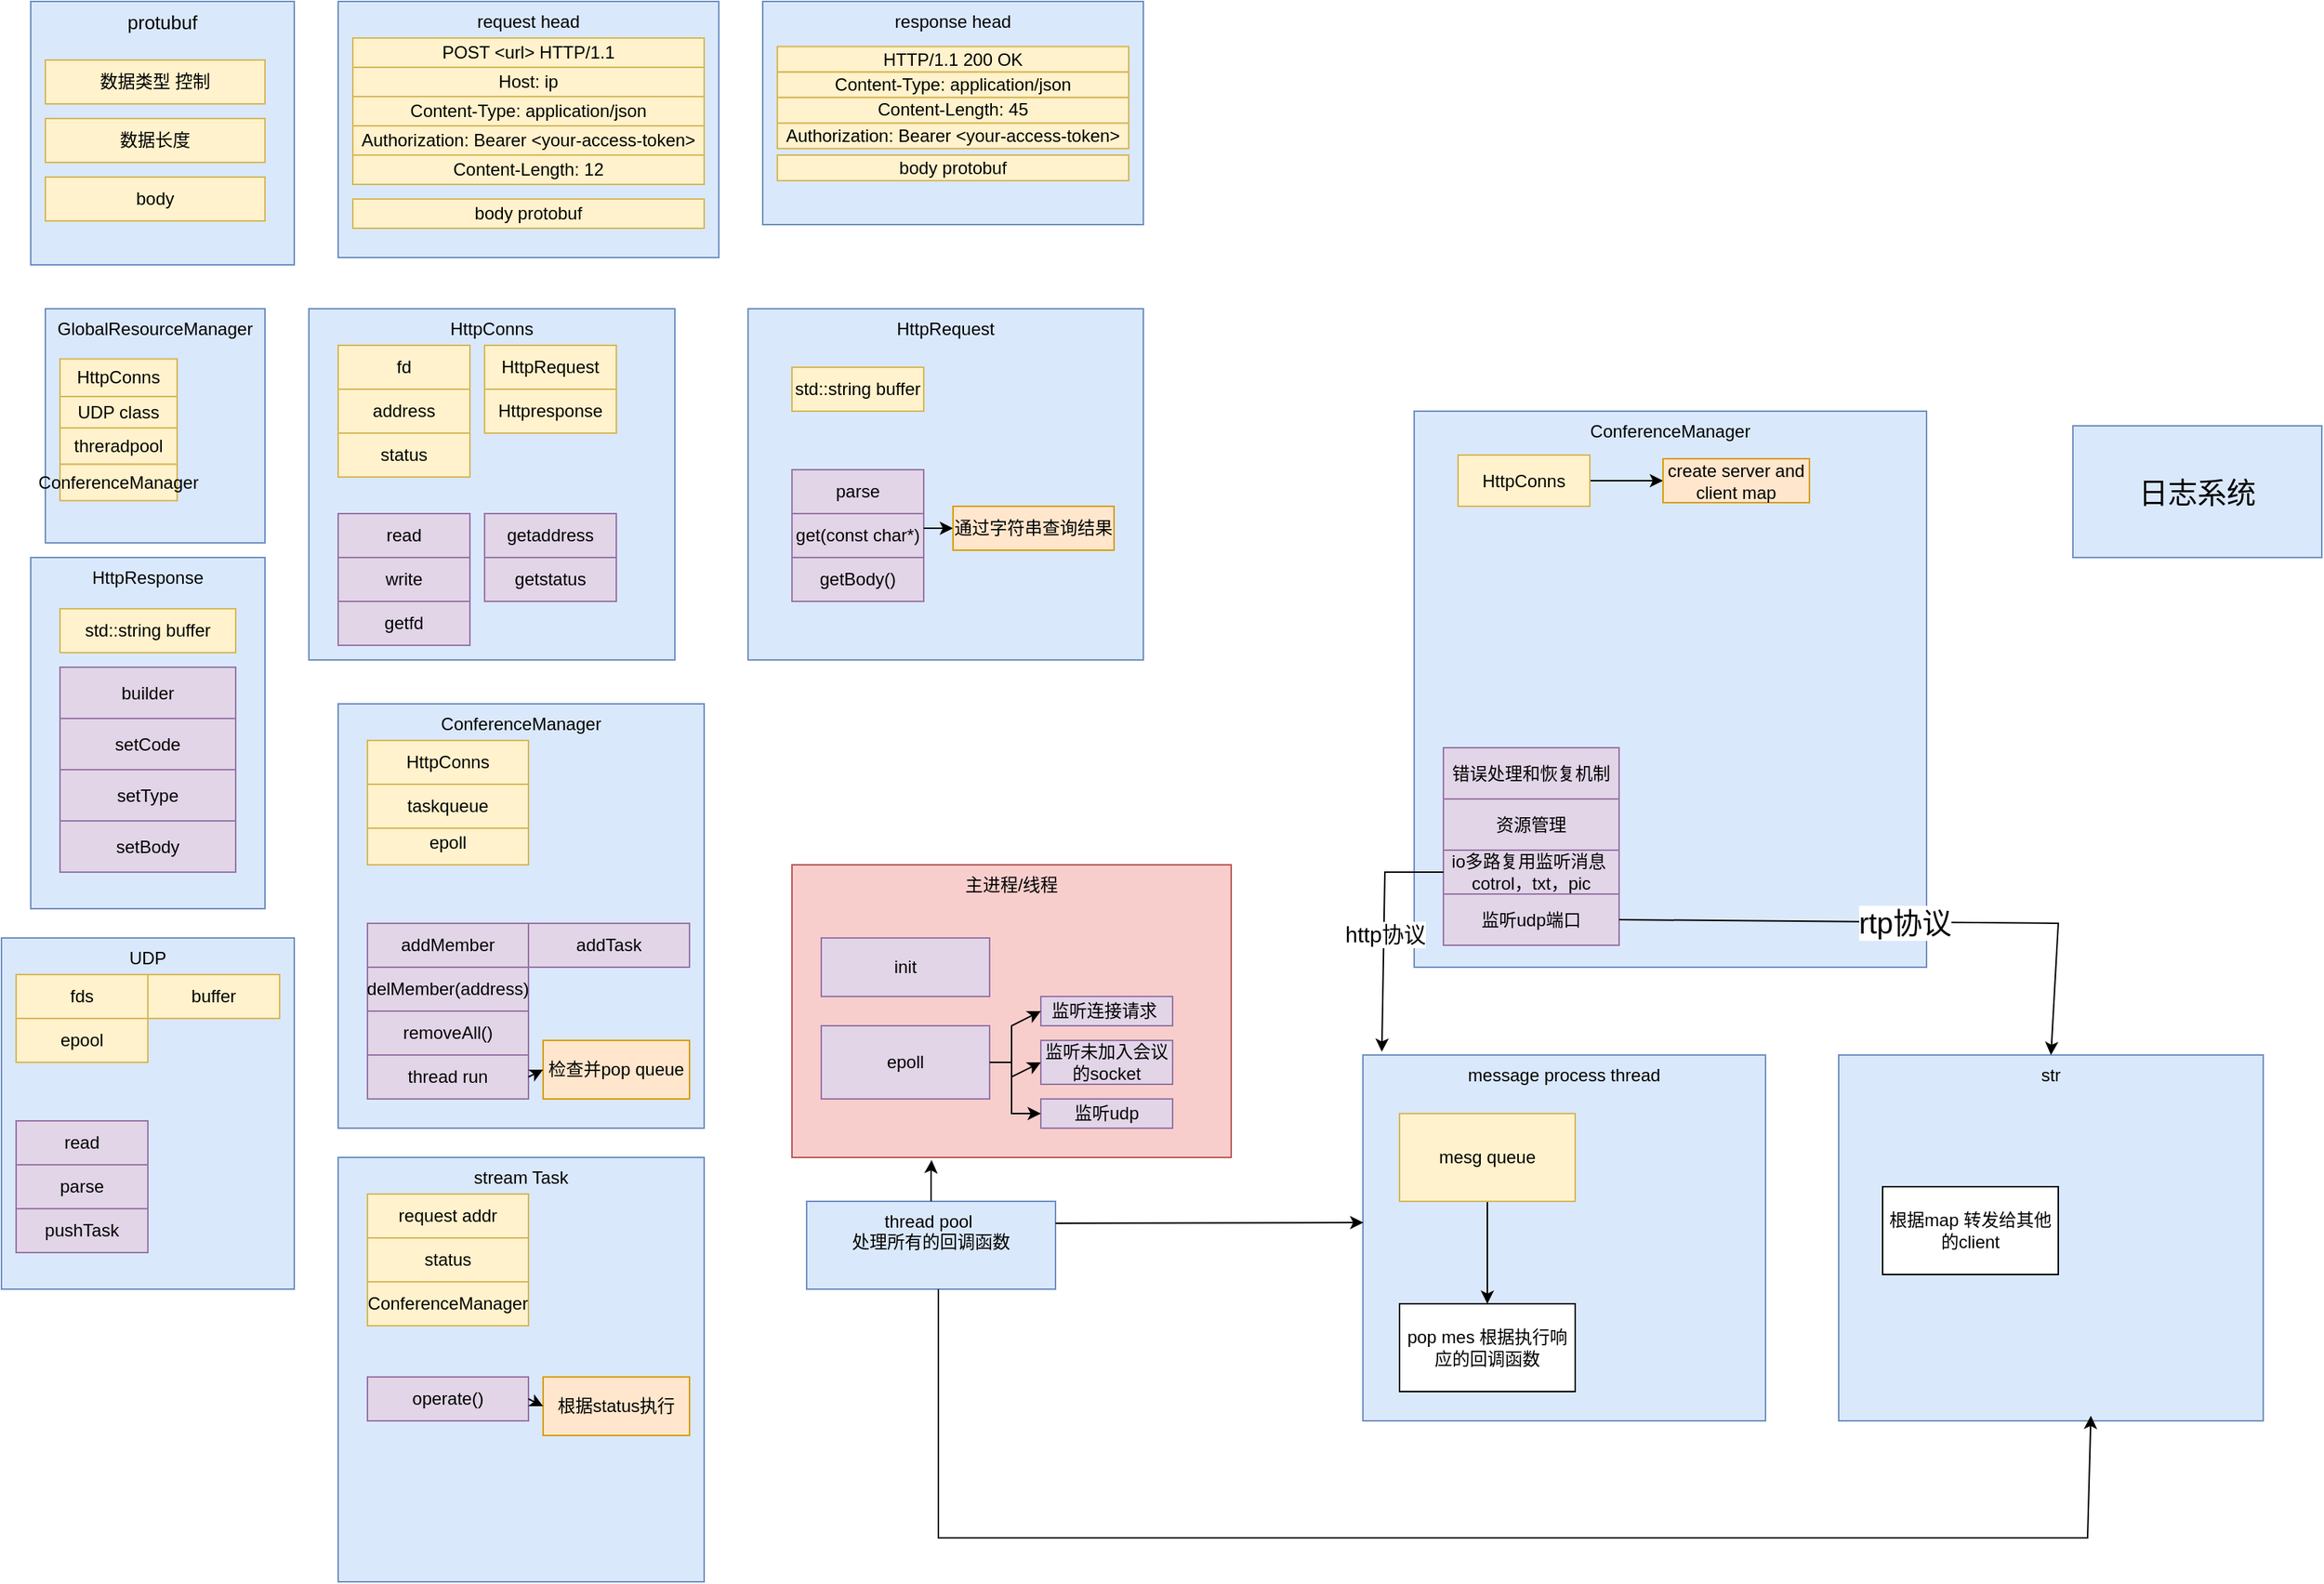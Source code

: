 <mxfile version="24.6.5" type="device">
  <diagram name="第 1 页" id="thDzbIVgB-woKqqd_vT8">
    <mxGraphModel dx="1953" dy="1056" grid="1" gridSize="10" guides="1" tooltips="1" connect="1" arrows="1" fold="1" page="1" pageScale="1" pageWidth="827" pageHeight="1169" math="0" shadow="0">
      <root>
        <mxCell id="0" />
        <mxCell id="1" parent="0" />
        <mxCell id="CQG8MGYg37E7IfHxoDrg-1" value="ConferenceManager" style="rounded=0;whiteSpace=wrap;html=1;fillColor=#dae8fc;strokeColor=#6c8ebf;horizontal=1;verticalAlign=top;" vertex="1" parent="1">
          <mxGeometry x="985" y="330" width="350" height="380" as="geometry" />
        </mxCell>
        <mxCell id="CQG8MGYg37E7IfHxoDrg-8" value="message process thread" style="rounded=0;whiteSpace=wrap;html=1;fillColor=#dae8fc;strokeColor=#6c8ebf;verticalAlign=top;align=center;" vertex="1" parent="1">
          <mxGeometry x="950" y="770" width="275" height="250" as="geometry" />
        </mxCell>
        <mxCell id="CQG8MGYg37E7IfHxoDrg-9" value="pop mes 根据执行响应的回调函数" style="rounded=0;whiteSpace=wrap;html=1;" vertex="1" parent="1">
          <mxGeometry x="975" y="940" width="120" height="60" as="geometry" />
        </mxCell>
        <mxCell id="CQG8MGYg37E7IfHxoDrg-10" value="io多路复用监听消息&lt;span style=&quot;background-color: initial;&quot;&gt;&amp;nbsp;&lt;/span&gt;&lt;div&gt;cotrol，txt，pic&lt;/div&gt;" style="rounded=0;whiteSpace=wrap;html=1;fillColor=#e1d5e7;strokeColor=#9673a6;" vertex="1" parent="1">
          <mxGeometry x="1005" y="630" width="120" height="30" as="geometry" />
        </mxCell>
        <mxCell id="CQG8MGYg37E7IfHxoDrg-11" value="" style="edgeStyle=orthogonalEdgeStyle;rounded=0;orthogonalLoop=1;jettySize=auto;html=1;" edge="1" parent="1" source="CQG8MGYg37E7IfHxoDrg-12" target="CQG8MGYg37E7IfHxoDrg-9">
          <mxGeometry relative="1" as="geometry" />
        </mxCell>
        <mxCell id="CQG8MGYg37E7IfHxoDrg-12" value="mesg queue" style="rounded=0;whiteSpace=wrap;html=1;fillColor=#fff2cc;strokeColor=#d6b656;" vertex="1" parent="1">
          <mxGeometry x="975" y="810" width="120" height="60" as="geometry" />
        </mxCell>
        <mxCell id="CQG8MGYg37E7IfHxoDrg-13" value="thread pool&amp;nbsp;&lt;div&gt;处理所有的回调函数&lt;/div&gt;" style="rounded=0;whiteSpace=wrap;html=1;fillColor=#dae8fc;strokeColor=#6c8ebf;align=center;verticalAlign=top;" vertex="1" parent="1">
          <mxGeometry x="570" y="870" width="170" height="60" as="geometry" />
        </mxCell>
        <mxCell id="CQG8MGYg37E7IfHxoDrg-17" style="edgeStyle=orthogonalEdgeStyle;rounded=0;orthogonalLoop=1;jettySize=auto;html=1;" edge="1" parent="1" source="CQG8MGYg37E7IfHxoDrg-18" target="CQG8MGYg37E7IfHxoDrg-23">
          <mxGeometry relative="1" as="geometry" />
        </mxCell>
        <mxCell id="CQG8MGYg37E7IfHxoDrg-18" value="HttpConns" style="rounded=0;whiteSpace=wrap;html=1;fillColor=#fff2cc;strokeColor=#d6b656;" vertex="1" parent="1">
          <mxGeometry x="1015" y="360" width="90" height="35" as="geometry" />
        </mxCell>
        <mxCell id="CQG8MGYg37E7IfHxoDrg-21" value="str" style="rounded=0;whiteSpace=wrap;html=1;fillColor=#dae8fc;strokeColor=#6c8ebf;verticalAlign=top;" vertex="1" parent="1">
          <mxGeometry x="1275" y="770" width="290" height="250" as="geometry" />
        </mxCell>
        <mxCell id="CQG8MGYg37E7IfHxoDrg-22" value="监听udp端口" style="rounded=0;whiteSpace=wrap;html=1;fillColor=#e1d5e7;strokeColor=#9673a6;" vertex="1" parent="1">
          <mxGeometry x="1005" y="660" width="120" height="35" as="geometry" />
        </mxCell>
        <mxCell id="CQG8MGYg37E7IfHxoDrg-23" value="create server and client map" style="rounded=0;whiteSpace=wrap;html=1;fillColor=#ffe6cc;strokeColor=#d79b00;" vertex="1" parent="1">
          <mxGeometry x="1155" y="362.5" width="100" height="30" as="geometry" />
        </mxCell>
        <mxCell id="CQG8MGYg37E7IfHxoDrg-25" value="" style="endArrow=classic;html=1;rounded=0;exitX=1;exitY=0.25;exitDx=0;exitDy=0;entryX=0.001;entryY=0.458;entryDx=0;entryDy=0;entryPerimeter=0;" edge="1" parent="1" source="CQG8MGYg37E7IfHxoDrg-13" target="CQG8MGYg37E7IfHxoDrg-8">
          <mxGeometry width="50" height="50" relative="1" as="geometry">
            <mxPoint x="380" y="920" as="sourcePoint" />
            <mxPoint x="430" y="870" as="targetPoint" />
          </mxGeometry>
        </mxCell>
        <mxCell id="CQG8MGYg37E7IfHxoDrg-26" value="" style="endArrow=classic;html=1;rounded=0;entryX=0.594;entryY=0.986;entryDx=0;entryDy=0;entryPerimeter=0;" edge="1" parent="1" target="CQG8MGYg37E7IfHxoDrg-21">
          <mxGeometry width="50" height="50" relative="1" as="geometry">
            <mxPoint x="660" y="930" as="sourcePoint" />
            <mxPoint x="1800.0" y="1010" as="targetPoint" />
            <Array as="points">
              <mxPoint x="660" y="1100" />
              <mxPoint x="1445" y="1100" />
            </Array>
          </mxGeometry>
        </mxCell>
        <mxCell id="CQG8MGYg37E7IfHxoDrg-27" value="根据map 转发给其他的client" style="rounded=0;whiteSpace=wrap;html=1;" vertex="1" parent="1">
          <mxGeometry x="1305" y="860" width="120" height="60" as="geometry" />
        </mxCell>
        <mxCell id="CQG8MGYg37E7IfHxoDrg-28" value="" style="endArrow=classic;html=1;rounded=0;entryX=0.5;entryY=0;entryDx=0;entryDy=0;exitX=1;exitY=0.5;exitDx=0;exitDy=0;" edge="1" parent="1" source="CQG8MGYg37E7IfHxoDrg-22" target="CQG8MGYg37E7IfHxoDrg-21">
          <mxGeometry relative="1" as="geometry">
            <mxPoint x="1145" y="630" as="sourcePoint" />
            <mxPoint x="1245" y="630" as="targetPoint" />
            <Array as="points">
              <mxPoint x="1425" y="680" />
            </Array>
          </mxGeometry>
        </mxCell>
        <mxCell id="CQG8MGYg37E7IfHxoDrg-29" value="&lt;font style=&quot;font-size: 20px;&quot;&gt;rtp协议&lt;/font&gt;" style="edgeLabel;resizable=0;html=1;;align=center;verticalAlign=middle;" connectable="0" vertex="1" parent="CQG8MGYg37E7IfHxoDrg-28">
          <mxGeometry relative="1" as="geometry" />
        </mxCell>
        <mxCell id="CQG8MGYg37E7IfHxoDrg-30" value="" style="endArrow=classic;html=1;rounded=0;exitX=0;exitY=0.5;exitDx=0;exitDy=0;entryX=0.047;entryY=-0.009;entryDx=0;entryDy=0;entryPerimeter=0;" edge="1" parent="1" source="CQG8MGYg37E7IfHxoDrg-10" target="CQG8MGYg37E7IfHxoDrg-8">
          <mxGeometry relative="1" as="geometry">
            <mxPoint x="905" y="650" as="sourcePoint" />
            <mxPoint x="1005" y="650" as="targetPoint" />
            <Array as="points">
              <mxPoint x="965" y="645" />
            </Array>
          </mxGeometry>
        </mxCell>
        <mxCell id="CQG8MGYg37E7IfHxoDrg-31" value="&lt;font style=&quot;font-size: 15px;&quot;&gt;http协议&lt;/font&gt;" style="edgeLabel;resizable=0;html=1;;align=center;verticalAlign=middle;" connectable="0" vertex="1" parent="CQG8MGYg37E7IfHxoDrg-30">
          <mxGeometry relative="1" as="geometry" />
        </mxCell>
        <mxCell id="CQG8MGYg37E7IfHxoDrg-32" value="资源管理" style="rounded=0;whiteSpace=wrap;html=1;fillColor=#e1d5e7;strokeColor=#9673a6;" vertex="1" parent="1">
          <mxGeometry x="1005" y="595" width="120" height="35" as="geometry" />
        </mxCell>
        <mxCell id="CQG8MGYg37E7IfHxoDrg-33" value="错误处理和恢复机制" style="rounded=0;whiteSpace=wrap;html=1;fillColor=#e1d5e7;strokeColor=#9673a6;verticalAlign=middle;" vertex="1" parent="1">
          <mxGeometry x="1005" y="560" width="120" height="35" as="geometry" />
        </mxCell>
        <mxCell id="CQG8MGYg37E7IfHxoDrg-34" value="&lt;font style=&quot;font-size: 20px;&quot;&gt;日志系统&lt;/font&gt;" style="rounded=0;whiteSpace=wrap;html=1;fillColor=#dae8fc;strokeColor=#6c8ebf;" vertex="1" parent="1">
          <mxGeometry x="1435" y="340" width="170" height="90" as="geometry" />
        </mxCell>
        <mxCell id="CQG8MGYg37E7IfHxoDrg-35" value="&lt;font style=&quot;font-size: 13px;&quot;&gt;protubuf&lt;/font&gt;" style="rounded=0;whiteSpace=wrap;html=1;align=center;verticalAlign=top;fillColor=#dae8fc;strokeColor=#6c8ebf;" vertex="1" parent="1">
          <mxGeometry x="40" y="50" width="180" height="180" as="geometry" />
        </mxCell>
        <mxCell id="CQG8MGYg37E7IfHxoDrg-36" value="数据长度" style="rounded=0;whiteSpace=wrap;html=1;fillColor=#fff2cc;strokeColor=#d6b656;" vertex="1" parent="1">
          <mxGeometry x="50" y="130" width="150" height="30" as="geometry" />
        </mxCell>
        <mxCell id="CQG8MGYg37E7IfHxoDrg-37" value="数据类型 控制" style="rounded=0;whiteSpace=wrap;html=1;fillColor=#fff2cc;strokeColor=#d6b656;" vertex="1" parent="1">
          <mxGeometry x="50" y="90" width="150" height="30" as="geometry" />
        </mxCell>
        <mxCell id="CQG8MGYg37E7IfHxoDrg-38" value="body" style="rounded=0;whiteSpace=wrap;html=1;fillColor=#fff2cc;strokeColor=#d6b656;" vertex="1" parent="1">
          <mxGeometry x="50" y="170" width="150" height="30" as="geometry" />
        </mxCell>
        <mxCell id="CQG8MGYg37E7IfHxoDrg-50" value="" style="group" vertex="1" connectable="0" parent="1">
          <mxGeometry x="250" y="50" width="260" height="175" as="geometry" />
        </mxCell>
        <mxCell id="CQG8MGYg37E7IfHxoDrg-40" value="request head" style="rounded=0;whiteSpace=wrap;html=1;verticalAlign=top;fillColor=#dae8fc;strokeColor=#6c8ebf;" vertex="1" parent="CQG8MGYg37E7IfHxoDrg-50">
          <mxGeometry width="260" height="175" as="geometry" />
        </mxCell>
        <mxCell id="CQG8MGYg37E7IfHxoDrg-44" value="POST &amp;lt;url&amp;gt; HTTP/1.1" style="rounded=0;whiteSpace=wrap;html=1;fillColor=#fff2cc;strokeColor=#d6b656;" vertex="1" parent="CQG8MGYg37E7IfHxoDrg-50">
          <mxGeometry x="10" y="25" width="240" height="20" as="geometry" />
        </mxCell>
        <mxCell id="CQG8MGYg37E7IfHxoDrg-45" value="Host: ip" style="rounded=0;whiteSpace=wrap;html=1;fillColor=#fff2cc;strokeColor=#d6b656;" vertex="1" parent="CQG8MGYg37E7IfHxoDrg-50">
          <mxGeometry x="10" y="45" width="240" height="20" as="geometry" />
        </mxCell>
        <mxCell id="CQG8MGYg37E7IfHxoDrg-46" value="Content-Type: application/json" style="rounded=0;whiteSpace=wrap;html=1;fillColor=#fff2cc;strokeColor=#d6b656;" vertex="1" parent="CQG8MGYg37E7IfHxoDrg-50">
          <mxGeometry x="10" y="65" width="240" height="20" as="geometry" />
        </mxCell>
        <mxCell id="CQG8MGYg37E7IfHxoDrg-47" value="Authorization: Bearer &amp;lt;your-access-token&amp;gt;" style="rounded=0;whiteSpace=wrap;html=1;fillColor=#fff2cc;strokeColor=#d6b656;" vertex="1" parent="CQG8MGYg37E7IfHxoDrg-50">
          <mxGeometry x="10" y="85" width="240" height="20" as="geometry" />
        </mxCell>
        <mxCell id="CQG8MGYg37E7IfHxoDrg-48" value="Content-Length: 12" style="rounded=0;whiteSpace=wrap;html=1;fillColor=#fff2cc;strokeColor=#d6b656;" vertex="1" parent="CQG8MGYg37E7IfHxoDrg-50">
          <mxGeometry x="10" y="105" width="240" height="20" as="geometry" />
        </mxCell>
        <mxCell id="CQG8MGYg37E7IfHxoDrg-49" value="body protobuf" style="rounded=0;whiteSpace=wrap;html=1;fillColor=#fff2cc;strokeColor=#d6b656;" vertex="1" parent="CQG8MGYg37E7IfHxoDrg-50">
          <mxGeometry x="10" y="135" width="240" height="20" as="geometry" />
        </mxCell>
        <mxCell id="CQG8MGYg37E7IfHxoDrg-61" value="" style="group" vertex="1" connectable="0" parent="1">
          <mxGeometry x="540" y="50" width="260" height="152.5" as="geometry" />
        </mxCell>
        <mxCell id="CQG8MGYg37E7IfHxoDrg-52" value="response head" style="rounded=0;whiteSpace=wrap;html=1;verticalAlign=top;fillColor=#dae8fc;strokeColor=#6c8ebf;movable=1;resizable=1;rotatable=1;deletable=1;editable=1;locked=0;connectable=1;container=0;" vertex="1" parent="CQG8MGYg37E7IfHxoDrg-61">
          <mxGeometry width="260" height="152.5" as="geometry" />
        </mxCell>
        <mxCell id="CQG8MGYg37E7IfHxoDrg-53" value="HTTP/1.1 200 OK" style="rounded=0;whiteSpace=wrap;html=1;fillColor=#fff2cc;strokeColor=#d6b656;movable=1;resizable=1;rotatable=1;deletable=1;editable=1;locked=0;connectable=1;container=0;" vertex="1" parent="CQG8MGYg37E7IfHxoDrg-61">
          <mxGeometry x="10" y="30.821" width="240" height="17.429" as="geometry" />
        </mxCell>
        <mxCell id="CQG8MGYg37E7IfHxoDrg-56" value="Authorization: Bearer &amp;lt;your-access-token&amp;gt;" style="rounded=0;whiteSpace=wrap;html=1;fillColor=#fff2cc;strokeColor=#d6b656;movable=1;resizable=1;rotatable=1;deletable=1;editable=1;locked=0;connectable=1;container=0;" vertex="1" parent="CQG8MGYg37E7IfHxoDrg-61">
          <mxGeometry x="10" y="83.107" width="240" height="17.429" as="geometry" />
        </mxCell>
        <mxCell id="CQG8MGYg37E7IfHxoDrg-54" value="Content-Type: application/json" style="rounded=0;whiteSpace=wrap;html=1;fillColor=#fff2cc;strokeColor=#d6b656;movable=1;resizable=1;rotatable=1;deletable=1;editable=1;locked=0;connectable=1;container=0;" vertex="1" parent="CQG8MGYg37E7IfHxoDrg-61">
          <mxGeometry x="10" y="48.25" width="240" height="17.429" as="geometry" />
        </mxCell>
        <mxCell id="CQG8MGYg37E7IfHxoDrg-55" value="Content-Length: 45" style="rounded=0;whiteSpace=wrap;html=1;fillColor=#fff2cc;strokeColor=#d6b656;movable=1;resizable=1;rotatable=1;deletable=1;editable=1;locked=0;connectable=1;container=0;" vertex="1" parent="CQG8MGYg37E7IfHxoDrg-61">
          <mxGeometry x="10" y="65.679" width="240" height="17.429" as="geometry" />
        </mxCell>
        <mxCell id="CQG8MGYg37E7IfHxoDrg-58" value="body protobuf" style="rounded=0;whiteSpace=wrap;html=1;fillColor=#fff2cc;strokeColor=#d6b656;movable=1;resizable=1;rotatable=1;deletable=1;editable=1;locked=0;connectable=1;container=0;" vertex="1" parent="CQG8MGYg37E7IfHxoDrg-61">
          <mxGeometry x="10" y="105.003" width="240" height="17.429" as="geometry" />
        </mxCell>
        <mxCell id="CQG8MGYg37E7IfHxoDrg-65" style="edgeStyle=orthogonalEdgeStyle;rounded=0;orthogonalLoop=1;jettySize=auto;html=1;entryX=0.318;entryY=1.009;entryDx=0;entryDy=0;entryPerimeter=0;" edge="1" parent="1" source="CQG8MGYg37E7IfHxoDrg-13" target="CQG8MGYg37E7IfHxoDrg-2">
          <mxGeometry relative="1" as="geometry" />
        </mxCell>
        <mxCell id="CQG8MGYg37E7IfHxoDrg-76" value="" style="group;fillColor=#d5e8d4;strokeColor=#82b366;" vertex="1" connectable="0" parent="1">
          <mxGeometry x="560" y="640" width="300" height="200" as="geometry" />
        </mxCell>
        <mxCell id="CQG8MGYg37E7IfHxoDrg-2" value="主进程/线程" style="rounded=0;whiteSpace=wrap;html=1;fillColor=#f8cecc;strokeColor=#b85450;horizontal=1;verticalAlign=top;" vertex="1" parent="CQG8MGYg37E7IfHxoDrg-76">
          <mxGeometry width="300" height="200" as="geometry" />
        </mxCell>
        <mxCell id="CQG8MGYg37E7IfHxoDrg-3" value="监听连接请求&amp;nbsp;" style="rounded=0;whiteSpace=wrap;html=1;fillColor=#e1d5e7;strokeColor=#9673a6;" vertex="1" parent="CQG8MGYg37E7IfHxoDrg-76">
          <mxGeometry x="170" y="90" width="90" height="20" as="geometry" />
        </mxCell>
        <mxCell id="CQG8MGYg37E7IfHxoDrg-4" value="监听未加入会议的socket" style="rounded=0;whiteSpace=wrap;html=1;fillColor=#e1d5e7;strokeColor=#9673a6;" vertex="1" parent="CQG8MGYg37E7IfHxoDrg-76">
          <mxGeometry x="170" y="120" width="90" height="30" as="geometry" />
        </mxCell>
        <mxCell id="CQG8MGYg37E7IfHxoDrg-62" value="epoll" style="rounded=0;whiteSpace=wrap;html=1;fillColor=#e1d5e7;strokeColor=#9673a6;" vertex="1" parent="CQG8MGYg37E7IfHxoDrg-76">
          <mxGeometry x="20" y="110" width="115" height="50" as="geometry" />
        </mxCell>
        <mxCell id="CQG8MGYg37E7IfHxoDrg-64" value="init" style="rounded=0;whiteSpace=wrap;html=1;fillColor=#e1d5e7;strokeColor=#9673a6;" vertex="1" parent="CQG8MGYg37E7IfHxoDrg-76">
          <mxGeometry x="20" y="50" width="115" height="40" as="geometry" />
        </mxCell>
        <mxCell id="CQG8MGYg37E7IfHxoDrg-69" value="" style="endArrow=classic;html=1;rounded=0;exitX=1;exitY=0.5;exitDx=0;exitDy=0;entryX=0;entryY=0.5;entryDx=0;entryDy=0;" edge="1" parent="CQG8MGYg37E7IfHxoDrg-76" source="CQG8MGYg37E7IfHxoDrg-62" target="CQG8MGYg37E7IfHxoDrg-3">
          <mxGeometry width="50" height="50" relative="1" as="geometry">
            <mxPoint x="170" y="170" as="sourcePoint" />
            <mxPoint x="220" y="120" as="targetPoint" />
            <Array as="points">
              <mxPoint x="150" y="135" />
              <mxPoint x="150" y="110" />
            </Array>
          </mxGeometry>
        </mxCell>
        <mxCell id="CQG8MGYg37E7IfHxoDrg-70" value="" style="endArrow=classic;html=1;rounded=0;exitX=1;exitY=0.5;exitDx=0;exitDy=0;entryX=0;entryY=0.5;entryDx=0;entryDy=0;" edge="1" parent="CQG8MGYg37E7IfHxoDrg-76" source="CQG8MGYg37E7IfHxoDrg-62" target="CQG8MGYg37E7IfHxoDrg-4">
          <mxGeometry width="50" height="50" relative="1" as="geometry">
            <mxPoint x="120" y="210" as="sourcePoint" />
            <mxPoint x="170" y="160" as="targetPoint" />
            <Array as="points">
              <mxPoint x="150" y="135" />
              <mxPoint x="150" y="145" />
            </Array>
          </mxGeometry>
        </mxCell>
        <mxCell id="CQG8MGYg37E7IfHxoDrg-172" value="监听udp" style="rounded=0;whiteSpace=wrap;html=1;fillColor=#e1d5e7;strokeColor=#9673a6;" vertex="1" parent="CQG8MGYg37E7IfHxoDrg-76">
          <mxGeometry x="170" y="160" width="90" height="20" as="geometry" />
        </mxCell>
        <mxCell id="CQG8MGYg37E7IfHxoDrg-173" value="" style="endArrow=classic;html=1;rounded=0;exitX=1;exitY=0.5;exitDx=0;exitDy=0;" edge="1" parent="CQG8MGYg37E7IfHxoDrg-76" source="CQG8MGYg37E7IfHxoDrg-62">
          <mxGeometry width="50" height="50" relative="1" as="geometry">
            <mxPoint x="120" y="220" as="sourcePoint" />
            <mxPoint x="170" y="170" as="targetPoint" />
            <Array as="points">
              <mxPoint x="150" y="135" />
              <mxPoint x="150" y="170" />
            </Array>
          </mxGeometry>
        </mxCell>
        <mxCell id="CQG8MGYg37E7IfHxoDrg-94" value="" style="group" vertex="1" connectable="0" parent="1">
          <mxGeometry x="230" y="260" width="250" height="240" as="geometry" />
        </mxCell>
        <mxCell id="CQG8MGYg37E7IfHxoDrg-80" value="HttpConns" style="rounded=0;whiteSpace=wrap;html=1;verticalAlign=top;fillColor=#dae8fc;strokeColor=#6c8ebf;" vertex="1" parent="CQG8MGYg37E7IfHxoDrg-94">
          <mxGeometry width="250" height="240" as="geometry" />
        </mxCell>
        <mxCell id="CQG8MGYg37E7IfHxoDrg-81" value="fd" style="rounded=0;whiteSpace=wrap;html=1;fillColor=#fff2cc;strokeColor=#d6b656;" vertex="1" parent="CQG8MGYg37E7IfHxoDrg-94">
          <mxGeometry x="20" y="25" width="90" height="30" as="geometry" />
        </mxCell>
        <mxCell id="CQG8MGYg37E7IfHxoDrg-82" value="address" style="rounded=0;whiteSpace=wrap;html=1;fillColor=#fff2cc;strokeColor=#d6b656;" vertex="1" parent="CQG8MGYg37E7IfHxoDrg-94">
          <mxGeometry x="20" y="55" width="90" height="30" as="geometry" />
        </mxCell>
        <mxCell id="CQG8MGYg37E7IfHxoDrg-85" value="status" style="rounded=0;whiteSpace=wrap;html=1;fillColor=#fff2cc;strokeColor=#d6b656;" vertex="1" parent="CQG8MGYg37E7IfHxoDrg-94">
          <mxGeometry x="20" y="85" width="90" height="30" as="geometry" />
        </mxCell>
        <mxCell id="CQG8MGYg37E7IfHxoDrg-86" value="read" style="rounded=0;whiteSpace=wrap;html=1;fillColor=#e1d5e7;strokeColor=#9673a6;" vertex="1" parent="CQG8MGYg37E7IfHxoDrg-94">
          <mxGeometry x="20" y="140" width="90" height="30" as="geometry" />
        </mxCell>
        <mxCell id="CQG8MGYg37E7IfHxoDrg-87" value="write" style="rounded=0;whiteSpace=wrap;html=1;fillColor=#e1d5e7;strokeColor=#9673a6;" vertex="1" parent="CQG8MGYg37E7IfHxoDrg-94">
          <mxGeometry x="20" y="170" width="90" height="30" as="geometry" />
        </mxCell>
        <mxCell id="CQG8MGYg37E7IfHxoDrg-88" value="Httpresponse" style="rounded=0;whiteSpace=wrap;html=1;fillColor=#fff2cc;strokeColor=#d6b656;" vertex="1" parent="CQG8MGYg37E7IfHxoDrg-94">
          <mxGeometry x="120" y="55" width="90" height="30" as="geometry" />
        </mxCell>
        <mxCell id="CQG8MGYg37E7IfHxoDrg-90" value="HttpRequest" style="rounded=0;whiteSpace=wrap;html=1;fillColor=#fff2cc;strokeColor=#d6b656;" vertex="1" parent="CQG8MGYg37E7IfHxoDrg-94">
          <mxGeometry x="120" y="25" width="90" height="30" as="geometry" />
        </mxCell>
        <mxCell id="CQG8MGYg37E7IfHxoDrg-91" value="getstatus" style="rounded=0;whiteSpace=wrap;html=1;fillColor=#e1d5e7;strokeColor=#9673a6;" vertex="1" parent="CQG8MGYg37E7IfHxoDrg-94">
          <mxGeometry x="120" y="170" width="90" height="30" as="geometry" />
        </mxCell>
        <mxCell id="CQG8MGYg37E7IfHxoDrg-92" value="getaddress" style="rounded=0;whiteSpace=wrap;html=1;fillColor=#e1d5e7;strokeColor=#9673a6;" vertex="1" parent="CQG8MGYg37E7IfHxoDrg-94">
          <mxGeometry x="120" y="140" width="90" height="30" as="geometry" />
        </mxCell>
        <mxCell id="CQG8MGYg37E7IfHxoDrg-93" value="getfd" style="rounded=0;whiteSpace=wrap;html=1;fillColor=#e1d5e7;strokeColor=#9673a6;" vertex="1" parent="CQG8MGYg37E7IfHxoDrg-94">
          <mxGeometry x="20" y="200" width="90" height="30" as="geometry" />
        </mxCell>
        <mxCell id="CQG8MGYg37E7IfHxoDrg-95" value="HttpRequest" style="rounded=0;whiteSpace=wrap;html=1;verticalAlign=top;fillColor=#dae8fc;strokeColor=#6c8ebf;" vertex="1" parent="1">
          <mxGeometry x="530" y="260" width="270" height="240" as="geometry" />
        </mxCell>
        <mxCell id="CQG8MGYg37E7IfHxoDrg-109" value="std::string buffer" style="rounded=0;whiteSpace=wrap;html=1;fillColor=#fff2cc;strokeColor=#d6b656;" vertex="1" parent="1">
          <mxGeometry x="560" y="300" width="90" height="30" as="geometry" />
        </mxCell>
        <mxCell id="CQG8MGYg37E7IfHxoDrg-110" value="get(const char*)" style="rounded=0;whiteSpace=wrap;html=1;fillColor=#e1d5e7;strokeColor=#9673a6;" vertex="1" parent="1">
          <mxGeometry x="560" y="400" width="90" height="30" as="geometry" />
        </mxCell>
        <mxCell id="CQG8MGYg37E7IfHxoDrg-111" value="parse" style="rounded=0;whiteSpace=wrap;html=1;fillColor=#e1d5e7;strokeColor=#9673a6;" vertex="1" parent="1">
          <mxGeometry x="560" y="370" width="90" height="30" as="geometry" />
        </mxCell>
        <mxCell id="CQG8MGYg37E7IfHxoDrg-112" value="" style="endArrow=classic;html=1;rounded=0;" edge="1" parent="1" target="CQG8MGYg37E7IfHxoDrg-113">
          <mxGeometry width="50" height="50" relative="1" as="geometry">
            <mxPoint x="650" y="410" as="sourcePoint" />
            <mxPoint x="700" y="370" as="targetPoint" />
          </mxGeometry>
        </mxCell>
        <mxCell id="CQG8MGYg37E7IfHxoDrg-113" value="通过字符串查询结果" style="rounded=0;whiteSpace=wrap;html=1;fillColor=#ffe6cc;strokeColor=#d79b00;" vertex="1" parent="1">
          <mxGeometry x="670" y="395" width="110" height="30" as="geometry" />
        </mxCell>
        <mxCell id="CQG8MGYg37E7IfHxoDrg-114" value="getBody()" style="rounded=0;whiteSpace=wrap;html=1;fillColor=#e1d5e7;strokeColor=#9673a6;" vertex="1" parent="1">
          <mxGeometry x="560" y="430" width="90" height="30" as="geometry" />
        </mxCell>
        <mxCell id="CQG8MGYg37E7IfHxoDrg-138" value="" style="group" vertex="1" connectable="0" parent="1">
          <mxGeometry x="40" y="430" width="160" height="240" as="geometry" />
        </mxCell>
        <mxCell id="CQG8MGYg37E7IfHxoDrg-115" value="HttpResponse" style="rounded=0;whiteSpace=wrap;html=1;verticalAlign=top;fillColor=#dae8fc;strokeColor=#6c8ebf;" vertex="1" parent="CQG8MGYg37E7IfHxoDrg-138">
          <mxGeometry width="160" height="240" as="geometry" />
        </mxCell>
        <mxCell id="CQG8MGYg37E7IfHxoDrg-117" value="builder" style="rounded=0;whiteSpace=wrap;html=1;fillColor=#e1d5e7;strokeColor=#9673a6;verticalAlign=middle;" vertex="1" parent="CQG8MGYg37E7IfHxoDrg-138">
          <mxGeometry x="20" y="75" width="120" height="35" as="geometry" />
        </mxCell>
        <mxCell id="CQG8MGYg37E7IfHxoDrg-119" value="setType" style="rounded=0;whiteSpace=wrap;html=1;fillColor=#e1d5e7;strokeColor=#9673a6;verticalAlign=middle;" vertex="1" parent="CQG8MGYg37E7IfHxoDrg-138">
          <mxGeometry x="20" y="145" width="120" height="35" as="geometry" />
        </mxCell>
        <mxCell id="CQG8MGYg37E7IfHxoDrg-120" value="setCode" style="rounded=0;whiteSpace=wrap;html=1;fillColor=#e1d5e7;strokeColor=#9673a6;verticalAlign=middle;" vertex="1" parent="CQG8MGYg37E7IfHxoDrg-138">
          <mxGeometry x="20" y="110" width="120" height="35" as="geometry" />
        </mxCell>
        <mxCell id="CQG8MGYg37E7IfHxoDrg-121" value="setBody" style="rounded=0;whiteSpace=wrap;html=1;fillColor=#e1d5e7;strokeColor=#9673a6;verticalAlign=middle;" vertex="1" parent="CQG8MGYg37E7IfHxoDrg-138">
          <mxGeometry x="20" y="180" width="120" height="35" as="geometry" />
        </mxCell>
        <mxCell id="CQG8MGYg37E7IfHxoDrg-137" value="std::string buffer" style="rounded=0;whiteSpace=wrap;html=1;fillColor=#fff2cc;strokeColor=#d6b656;" vertex="1" parent="CQG8MGYg37E7IfHxoDrg-138">
          <mxGeometry x="20" y="35" width="120" height="30" as="geometry" />
        </mxCell>
        <mxCell id="CQG8MGYg37E7IfHxoDrg-75" value="GlobalResourceManager" style="rounded=0;whiteSpace=wrap;html=1;verticalAlign=top;fillColor=#dae8fc;strokeColor=#6c8ebf;container=0;" vertex="1" parent="1">
          <mxGeometry x="50" y="260" width="150" height="160" as="geometry" />
        </mxCell>
        <mxCell id="CQG8MGYg37E7IfHxoDrg-77" value="HttpConns" style="rounded=0;whiteSpace=wrap;html=1;fillColor=#fff2cc;strokeColor=#d6b656;container=0;" vertex="1" parent="1">
          <mxGeometry x="60" y="294.29" width="80" height="25.71" as="geometry" />
        </mxCell>
        <mxCell id="CQG8MGYg37E7IfHxoDrg-78" value="UDP class" style="rounded=0;whiteSpace=wrap;html=1;fillColor=#fff2cc;strokeColor=#d6b656;container=0;" vertex="1" parent="1">
          <mxGeometry x="60" y="320" width="80" height="21.43" as="geometry" />
        </mxCell>
        <mxCell id="CQG8MGYg37E7IfHxoDrg-162" value="threradpool" style="rounded=0;whiteSpace=wrap;html=1;fillColor=#fff2cc;strokeColor=#d6b656;container=0;" vertex="1" parent="1">
          <mxGeometry x="60" y="341.43" width="80" height="24.86" as="geometry" />
        </mxCell>
        <mxCell id="CQG8MGYg37E7IfHxoDrg-190" value="ConferenceManager" style="rounded=0;whiteSpace=wrap;html=1;fillColor=#fff2cc;strokeColor=#d6b656;container=0;" vertex="1" parent="1">
          <mxGeometry x="60" y="366.29" width="80" height="24.86" as="geometry" />
        </mxCell>
        <mxCell id="CQG8MGYg37E7IfHxoDrg-199" value="" style="group" vertex="1" connectable="0" parent="1">
          <mxGeometry x="20" y="690" width="200" height="240" as="geometry" />
        </mxCell>
        <mxCell id="CQG8MGYg37E7IfHxoDrg-179" value="UDP" style="rounded=0;whiteSpace=wrap;html=1;verticalAlign=top;fillColor=#dae8fc;strokeColor=#6c8ebf;container=0;" vertex="1" parent="CQG8MGYg37E7IfHxoDrg-199">
          <mxGeometry width="200" height="240" as="geometry" />
        </mxCell>
        <mxCell id="CQG8MGYg37E7IfHxoDrg-180" value="fds" style="rounded=0;whiteSpace=wrap;html=1;fillColor=#fff2cc;strokeColor=#d6b656;container=0;" vertex="1" parent="CQG8MGYg37E7IfHxoDrg-199">
          <mxGeometry x="10" y="25" width="90" height="30" as="geometry" />
        </mxCell>
        <mxCell id="CQG8MGYg37E7IfHxoDrg-182" value="epool" style="rounded=0;whiteSpace=wrap;html=1;fillColor=#fff2cc;strokeColor=#d6b656;container=0;" vertex="1" parent="CQG8MGYg37E7IfHxoDrg-199">
          <mxGeometry x="10" y="55" width="90" height="30" as="geometry" />
        </mxCell>
        <mxCell id="CQG8MGYg37E7IfHxoDrg-183" value="parse" style="rounded=0;whiteSpace=wrap;html=1;fillColor=#e1d5e7;strokeColor=#9673a6;container=0;" vertex="1" parent="CQG8MGYg37E7IfHxoDrg-199">
          <mxGeometry x="10" y="155" width="90" height="30" as="geometry" />
        </mxCell>
        <mxCell id="CQG8MGYg37E7IfHxoDrg-191" value="buffer" style="rounded=0;whiteSpace=wrap;html=1;fillColor=#fff2cc;strokeColor=#d6b656;container=0;" vertex="1" parent="CQG8MGYg37E7IfHxoDrg-199">
          <mxGeometry x="100" y="25" width="90" height="30" as="geometry" />
        </mxCell>
        <mxCell id="CQG8MGYg37E7IfHxoDrg-195" value="read" style="rounded=0;whiteSpace=wrap;html=1;fillColor=#e1d5e7;strokeColor=#9673a6;container=0;" vertex="1" parent="CQG8MGYg37E7IfHxoDrg-199">
          <mxGeometry x="10" y="125" width="90" height="30" as="geometry" />
        </mxCell>
        <mxCell id="CQG8MGYg37E7IfHxoDrg-196" value="pushTask" style="rounded=0;whiteSpace=wrap;html=1;fillColor=#e1d5e7;strokeColor=#9673a6;container=0;" vertex="1" parent="CQG8MGYg37E7IfHxoDrg-199">
          <mxGeometry x="10" y="185" width="90" height="30" as="geometry" />
        </mxCell>
        <mxCell id="CQG8MGYg37E7IfHxoDrg-200" value="" style="group" vertex="1" connectable="0" parent="1">
          <mxGeometry x="250" y="530" width="250" height="290" as="geometry" />
        </mxCell>
        <mxCell id="CQG8MGYg37E7IfHxoDrg-140" value="ConferenceManager" style="rounded=0;whiteSpace=wrap;html=1;verticalAlign=top;fillColor=#dae8fc;strokeColor=#6c8ebf;container=0;" vertex="1" parent="CQG8MGYg37E7IfHxoDrg-200">
          <mxGeometry width="250" height="290" as="geometry" />
        </mxCell>
        <mxCell id="CQG8MGYg37E7IfHxoDrg-141" value="HttpConns" style="rounded=0;whiteSpace=wrap;html=1;fillColor=#fff2cc;strokeColor=#d6b656;container=0;" vertex="1" parent="CQG8MGYg37E7IfHxoDrg-200">
          <mxGeometry x="20" y="25" width="110" height="30" as="geometry" />
        </mxCell>
        <mxCell id="CQG8MGYg37E7IfHxoDrg-150" value="delMember(address)" style="rounded=0;whiteSpace=wrap;html=1;fillColor=#e1d5e7;strokeColor=#9673a6;container=0;" vertex="1" parent="CQG8MGYg37E7IfHxoDrg-200">
          <mxGeometry x="20" y="180" width="110" height="30" as="geometry" />
        </mxCell>
        <mxCell id="CQG8MGYg37E7IfHxoDrg-151" value="addMember" style="rounded=0;whiteSpace=wrap;html=1;fillColor=#e1d5e7;strokeColor=#9673a6;container=0;" vertex="1" parent="CQG8MGYg37E7IfHxoDrg-200">
          <mxGeometry x="20" y="150" width="110" height="30" as="geometry" />
        </mxCell>
        <mxCell id="CQG8MGYg37E7IfHxoDrg-153" value="removeAll()" style="rounded=0;whiteSpace=wrap;html=1;fillColor=#e1d5e7;strokeColor=#9673a6;container=0;" vertex="1" parent="CQG8MGYg37E7IfHxoDrg-200">
          <mxGeometry x="20" y="210" width="110" height="30" as="geometry" />
        </mxCell>
        <mxCell id="CQG8MGYg37E7IfHxoDrg-155" value="thread run" style="rounded=0;whiteSpace=wrap;html=1;fillColor=#e1d5e7;strokeColor=#9673a6;container=0;" vertex="1" parent="CQG8MGYg37E7IfHxoDrg-200">
          <mxGeometry x="20" y="240" width="110" height="30" as="geometry" />
        </mxCell>
        <mxCell id="CQG8MGYg37E7IfHxoDrg-156" value="epoll" style="rounded=0;whiteSpace=wrap;html=1;fillColor=#fff2cc;strokeColor=#d6b656;container=0;" vertex="1" parent="CQG8MGYg37E7IfHxoDrg-200">
          <mxGeometry x="20" y="80" width="110" height="30" as="geometry" />
        </mxCell>
        <mxCell id="CQG8MGYg37E7IfHxoDrg-175" value="taskqueue" style="rounded=0;whiteSpace=wrap;html=1;fillColor=#fff2cc;strokeColor=#d6b656;container=0;" vertex="1" parent="CQG8MGYg37E7IfHxoDrg-200">
          <mxGeometry x="20" y="55" width="110" height="30" as="geometry" />
        </mxCell>
        <mxCell id="CQG8MGYg37E7IfHxoDrg-176" value="检查并pop queue" style="rounded=0;whiteSpace=wrap;html=1;fillColor=#ffe6cc;strokeColor=#d79b00;" vertex="1" parent="CQG8MGYg37E7IfHxoDrg-200">
          <mxGeometry x="140" y="230" width="100" height="40" as="geometry" />
        </mxCell>
        <mxCell id="CQG8MGYg37E7IfHxoDrg-177" value="" style="endArrow=classic;html=1;rounded=0;exitX=1;exitY=0.5;exitDx=0;exitDy=0;entryX=0;entryY=0.5;entryDx=0;entryDy=0;" edge="1" parent="CQG8MGYg37E7IfHxoDrg-200" source="CQG8MGYg37E7IfHxoDrg-155" target="CQG8MGYg37E7IfHxoDrg-176">
          <mxGeometry width="50" height="50" relative="1" as="geometry">
            <mxPoint x="130" y="260" as="sourcePoint" />
            <mxPoint x="180" y="210" as="targetPoint" />
          </mxGeometry>
        </mxCell>
        <mxCell id="CQG8MGYg37E7IfHxoDrg-194" value="addTask" style="rounded=0;whiteSpace=wrap;html=1;fillColor=#e1d5e7;strokeColor=#9673a6;container=0;" vertex="1" parent="CQG8MGYg37E7IfHxoDrg-200">
          <mxGeometry x="130" y="150" width="110" height="30" as="geometry" />
        </mxCell>
        <mxCell id="CQG8MGYg37E7IfHxoDrg-203" value="" style="group" vertex="1" connectable="0" parent="1">
          <mxGeometry x="250" y="840" width="250" height="290" as="geometry" />
        </mxCell>
        <mxCell id="CQG8MGYg37E7IfHxoDrg-204" value="stream Task" style="rounded=0;whiteSpace=wrap;html=1;verticalAlign=top;fillColor=#dae8fc;strokeColor=#6c8ebf;container=0;" vertex="1" parent="CQG8MGYg37E7IfHxoDrg-203">
          <mxGeometry width="250" height="290" as="geometry" />
        </mxCell>
        <mxCell id="CQG8MGYg37E7IfHxoDrg-205" value="request addr" style="rounded=0;whiteSpace=wrap;html=1;fillColor=#fff2cc;strokeColor=#d6b656;container=0;" vertex="1" parent="CQG8MGYg37E7IfHxoDrg-203">
          <mxGeometry x="20" y="25" width="110" height="30" as="geometry" />
        </mxCell>
        <mxCell id="CQG8MGYg37E7IfHxoDrg-207" value="operate()" style="rounded=0;whiteSpace=wrap;html=1;fillColor=#e1d5e7;strokeColor=#9673a6;container=0;" vertex="1" parent="CQG8MGYg37E7IfHxoDrg-203">
          <mxGeometry x="20" y="150" width="110" height="30" as="geometry" />
        </mxCell>
        <mxCell id="CQG8MGYg37E7IfHxoDrg-210" value="status" style="rounded=0;whiteSpace=wrap;html=1;fillColor=#fff2cc;strokeColor=#d6b656;container=0;" vertex="1" parent="CQG8MGYg37E7IfHxoDrg-203">
          <mxGeometry x="20" y="55" width="110" height="30" as="geometry" />
        </mxCell>
        <mxCell id="CQG8MGYg37E7IfHxoDrg-212" value="根据status执行" style="rounded=0;whiteSpace=wrap;html=1;fillColor=#ffe6cc;strokeColor=#d79b00;" vertex="1" parent="CQG8MGYg37E7IfHxoDrg-203">
          <mxGeometry x="140" y="150" width="100" height="40" as="geometry" />
        </mxCell>
        <mxCell id="CQG8MGYg37E7IfHxoDrg-213" value="" style="endArrow=classic;html=1;rounded=0;exitX=1;exitY=0.5;exitDx=0;exitDy=0;entryX=0;entryY=0.5;entryDx=0;entryDy=0;" edge="1" parent="CQG8MGYg37E7IfHxoDrg-203" source="CQG8MGYg37E7IfHxoDrg-207" target="CQG8MGYg37E7IfHxoDrg-212">
          <mxGeometry width="50" height="50" relative="1" as="geometry">
            <mxPoint x="130" y="255" as="sourcePoint" />
            <mxPoint x="180" y="210" as="targetPoint" />
          </mxGeometry>
        </mxCell>
        <mxCell id="CQG8MGYg37E7IfHxoDrg-215" value="ConferenceManager" style="rounded=0;whiteSpace=wrap;html=1;fillColor=#fff2cc;strokeColor=#d6b656;container=0;" vertex="1" parent="CQG8MGYg37E7IfHxoDrg-203">
          <mxGeometry x="20" y="85" width="110" height="30" as="geometry" />
        </mxCell>
      </root>
    </mxGraphModel>
  </diagram>
</mxfile>
